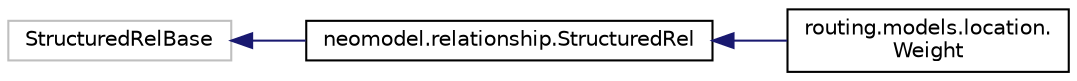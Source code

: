 digraph "Graphical Class Hierarchy"
{
 // LATEX_PDF_SIZE
  edge [fontname="Helvetica",fontsize="10",labelfontname="Helvetica",labelfontsize="10"];
  node [fontname="Helvetica",fontsize="10",shape=record];
  rankdir="LR";
  Node3397 [label="StructuredRelBase",height=0.2,width=0.4,color="grey75", fillcolor="white", style="filled",tooltip=" "];
  Node3397 -> Node0 [dir="back",color="midnightblue",fontsize="10",style="solid",fontname="Helvetica"];
  Node0 [label="neomodel.relationship.StructuredRel",height=0.2,width=0.4,color="black", fillcolor="white", style="filled",URL="$classneomodel_1_1relationship_1_1_structured_rel.html",tooltip=" "];
  Node0 -> Node1 [dir="back",color="midnightblue",fontsize="10",style="solid",fontname="Helvetica"];
  Node1 [label="routing.models.location.\lWeight",height=0.2,width=0.4,color="black", fillcolor="white", style="filled",URL="$classrouting_1_1models_1_1location_1_1_weight.html",tooltip=" "];
}
